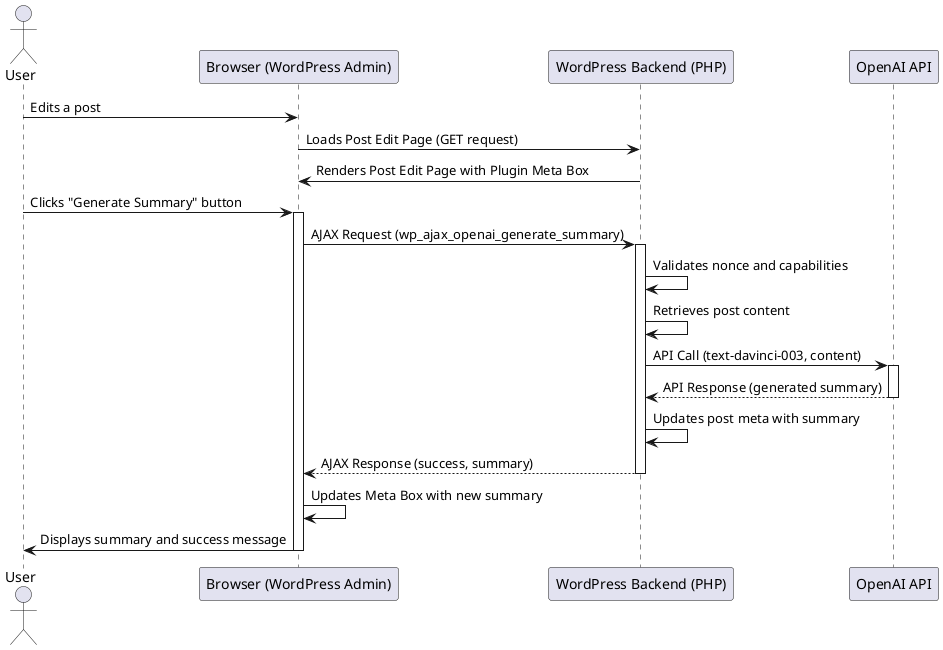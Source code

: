 @startuml
actor User
participant "Browser (WordPress Admin)" as Browser
participant "WordPress Backend (PHP)" as WP
participant "OpenAI API" as OpenAI

User -> Browser: Edits a post
Browser -> WP: Loads Post Edit Page (GET request)
WP -> Browser: Renders Post Edit Page with Plugin Meta Box

User -> Browser: Clicks "Generate Summary" button
activate Browser
Browser -> WP: AJAX Request (wp_ajax_openai_generate_summary)
activate WP

WP -> WP: Validates nonce and capabilities
WP -> WP: Retrieves post content
WP -> OpenAI: API Call (text-davinci-003, content)
activate OpenAI
OpenAI --> WP: API Response (generated summary)
deactivate OpenAI

WP -> WP: Updates post meta with summary
WP --> Browser: AJAX Response (success, summary)
deactivate WP

Browser -> Browser: Updates Meta Box with new summary
Browser -> User: Displays summary and success message
deactivate Browser

@enduml